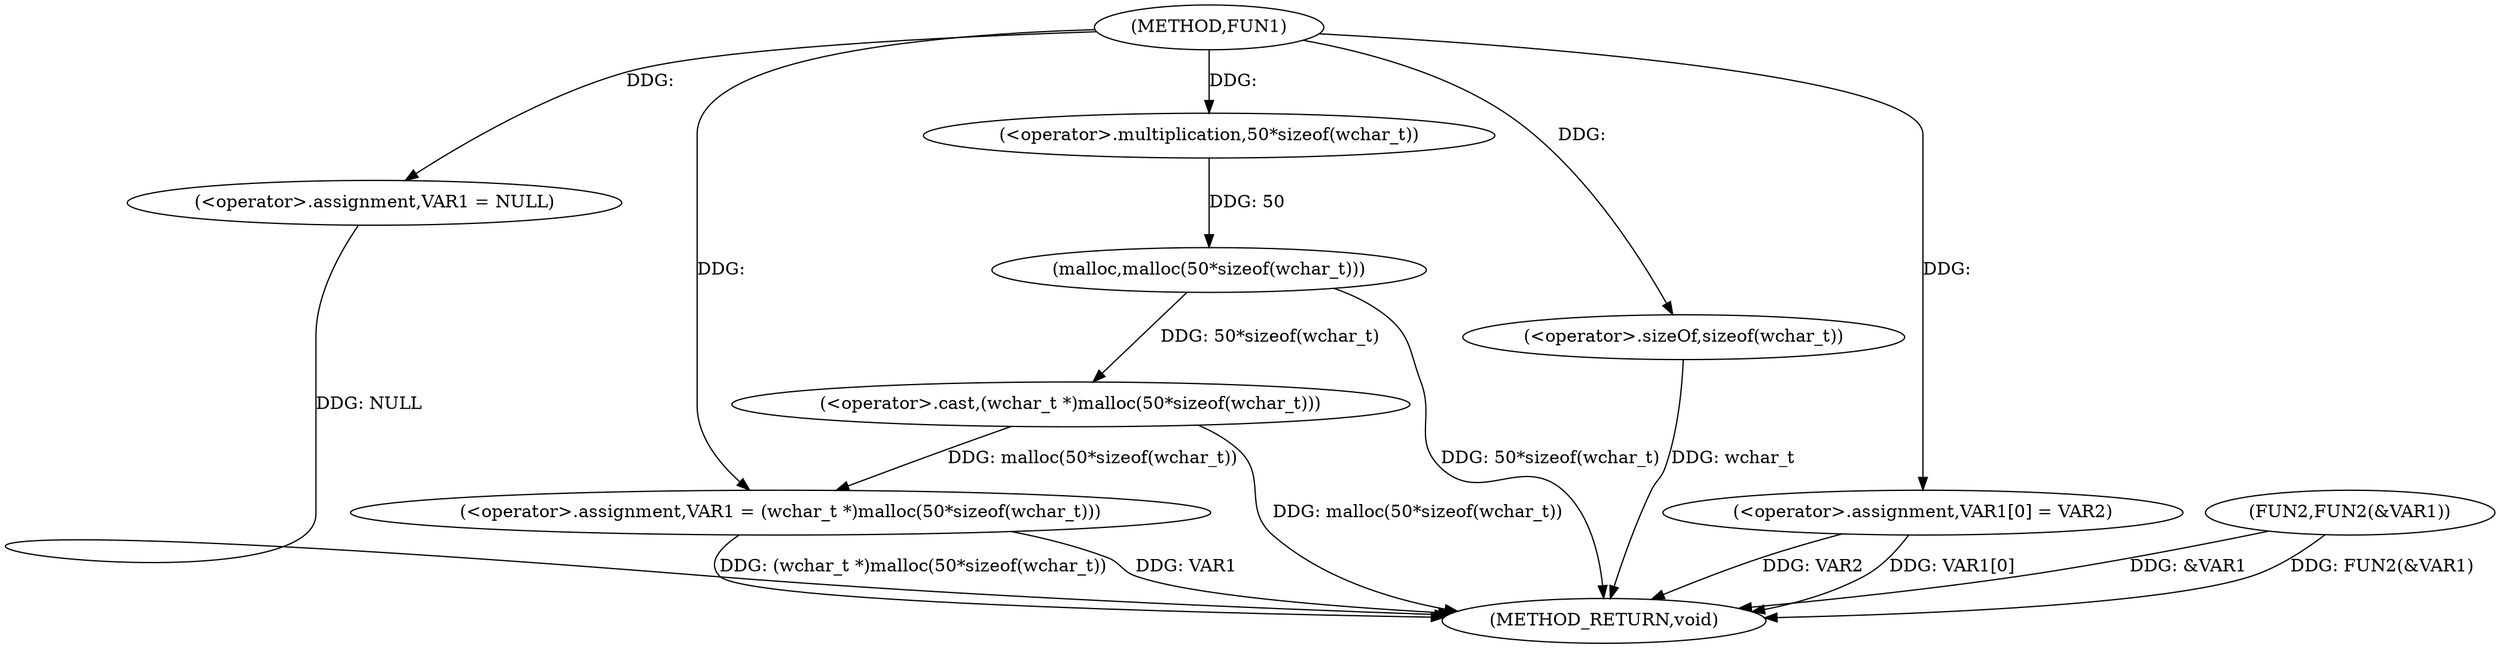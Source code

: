 digraph FUN1 {  
"1000100" [label = "(METHOD,FUN1)" ]
"1000123" [label = "(METHOD_RETURN,void)" ]
"1000103" [label = "(<operator>.assignment,VAR1 = NULL)" ]
"1000106" [label = "(<operator>.assignment,VAR1 = (wchar_t *)malloc(50*sizeof(wchar_t)))" ]
"1000108" [label = "(<operator>.cast,(wchar_t *)malloc(50*sizeof(wchar_t)))" ]
"1000110" [label = "(malloc,malloc(50*sizeof(wchar_t)))" ]
"1000111" [label = "(<operator>.multiplication,50*sizeof(wchar_t))" ]
"1000113" [label = "(<operator>.sizeOf,sizeof(wchar_t))" ]
"1000115" [label = "(<operator>.assignment,VAR1[0] = VAR2)" ]
"1000120" [label = "(FUN2,FUN2(&VAR1))" ]
  "1000106" -> "1000123"  [ label = "DDG: (wchar_t *)malloc(50*sizeof(wchar_t))"] 
  "1000106" -> "1000123"  [ label = "DDG: VAR1"] 
  "1000103" -> "1000123"  [ label = "DDG: NULL"] 
  "1000113" -> "1000123"  [ label = "DDG: wchar_t"] 
  "1000115" -> "1000123"  [ label = "DDG: VAR2"] 
  "1000120" -> "1000123"  [ label = "DDG: &VAR1"] 
  "1000108" -> "1000123"  [ label = "DDG: malloc(50*sizeof(wchar_t))"] 
  "1000120" -> "1000123"  [ label = "DDG: FUN2(&VAR1)"] 
  "1000110" -> "1000123"  [ label = "DDG: 50*sizeof(wchar_t)"] 
  "1000115" -> "1000123"  [ label = "DDG: VAR1[0]"] 
  "1000100" -> "1000103"  [ label = "DDG: "] 
  "1000108" -> "1000106"  [ label = "DDG: malloc(50*sizeof(wchar_t))"] 
  "1000100" -> "1000106"  [ label = "DDG: "] 
  "1000110" -> "1000108"  [ label = "DDG: 50*sizeof(wchar_t)"] 
  "1000111" -> "1000110"  [ label = "DDG: 50"] 
  "1000100" -> "1000111"  [ label = "DDG: "] 
  "1000100" -> "1000113"  [ label = "DDG: "] 
  "1000100" -> "1000115"  [ label = "DDG: "] 
}

